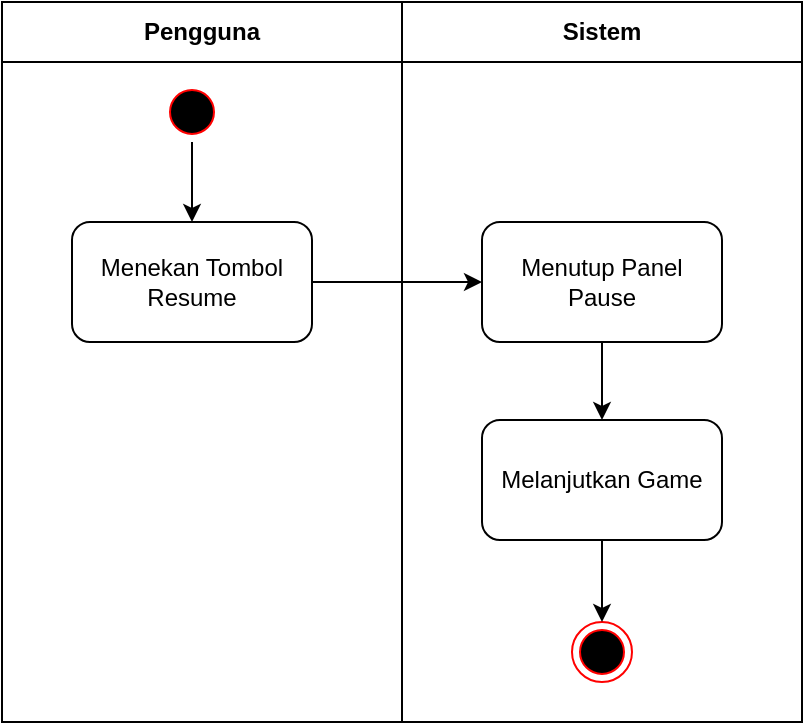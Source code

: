 <mxfile version="24.2.3" type="device">
  <diagram name="Halaman-1" id="ja5di5rxCxdpSS6SmVJ2">
    <mxGraphModel dx="880" dy="434" grid="1" gridSize="10" guides="1" tooltips="1" connect="1" arrows="1" fold="1" page="1" pageScale="1" pageWidth="827" pageHeight="1169" math="0" shadow="0">
      <root>
        <mxCell id="0" />
        <mxCell id="1" parent="0" />
        <mxCell id="eCMntf991WsboTFRtivc-1" value="Pengguna" style="swimlane;whiteSpace=wrap;html=1;startSize=30;" parent="1" vertex="1">
          <mxGeometry x="30" y="20" width="200" height="360" as="geometry" />
        </mxCell>
        <mxCell id="eCMntf991WsboTFRtivc-2" style="edgeStyle=orthogonalEdgeStyle;rounded=0;orthogonalLoop=1;jettySize=auto;html=1;entryX=0.5;entryY=0;entryDx=0;entryDy=0;" parent="eCMntf991WsboTFRtivc-1" source="eCMntf991WsboTFRtivc-3" target="eCMntf991WsboTFRtivc-4" edge="1">
          <mxGeometry relative="1" as="geometry" />
        </mxCell>
        <mxCell id="eCMntf991WsboTFRtivc-3" value="" style="ellipse;html=1;shape=startState;fillColor=#000000;strokeColor=#ff0000;" parent="eCMntf991WsboTFRtivc-1" vertex="1">
          <mxGeometry x="80" y="40" width="30" height="30" as="geometry" />
        </mxCell>
        <mxCell id="eCMntf991WsboTFRtivc-4" value="Menekan Tombol Resume" style="rounded=1;whiteSpace=wrap;html=1;" parent="eCMntf991WsboTFRtivc-1" vertex="1">
          <mxGeometry x="35" y="110" width="120" height="60" as="geometry" />
        </mxCell>
        <mxCell id="eCMntf991WsboTFRtivc-6" value="Sistem" style="swimlane;whiteSpace=wrap;html=1;startSize=30;" parent="1" vertex="1">
          <mxGeometry x="230" y="20" width="200" height="360" as="geometry" />
        </mxCell>
        <mxCell id="nFGHYX5SveEItQ3bPlQ6-2" style="edgeStyle=orthogonalEdgeStyle;rounded=0;orthogonalLoop=1;jettySize=auto;html=1;exitX=0.5;exitY=1;exitDx=0;exitDy=0;entryX=0.5;entryY=0;entryDx=0;entryDy=0;" parent="eCMntf991WsboTFRtivc-6" source="eCMntf991WsboTFRtivc-7" target="nFGHYX5SveEItQ3bPlQ6-1" edge="1">
          <mxGeometry relative="1" as="geometry" />
        </mxCell>
        <mxCell id="eCMntf991WsboTFRtivc-7" value="Menutup Panel Pause" style="whiteSpace=wrap;html=1;rounded=1;" parent="eCMntf991WsboTFRtivc-6" vertex="1">
          <mxGeometry x="40" y="110" width="120" height="60" as="geometry" />
        </mxCell>
        <mxCell id="eCMntf991WsboTFRtivc-10" value="" style="ellipse;html=1;shape=endState;fillColor=#000000;strokeColor=#ff0000;" parent="eCMntf991WsboTFRtivc-6" vertex="1">
          <mxGeometry x="85" y="310" width="30" height="30" as="geometry" />
        </mxCell>
        <mxCell id="vwtOXJs0-TG3p6yfhGSJ-6" style="edgeStyle=orthogonalEdgeStyle;rounded=0;orthogonalLoop=1;jettySize=auto;html=1;entryX=0.5;entryY=0;entryDx=0;entryDy=0;exitX=0.5;exitY=1;exitDx=0;exitDy=0;" parent="eCMntf991WsboTFRtivc-6" source="nFGHYX5SveEItQ3bPlQ6-1" target="eCMntf991WsboTFRtivc-10" edge="1">
          <mxGeometry relative="1" as="geometry">
            <mxPoint x="100" y="360" as="sourcePoint" />
          </mxGeometry>
        </mxCell>
        <mxCell id="nFGHYX5SveEItQ3bPlQ6-1" value="Melanjutkan&amp;nbsp;&lt;span style=&quot;background-color: initial;&quot;&gt;Game&lt;/span&gt;" style="whiteSpace=wrap;html=1;rounded=1;" parent="eCMntf991WsboTFRtivc-6" vertex="1">
          <mxGeometry x="40" y="209" width="120" height="60" as="geometry" />
        </mxCell>
        <mxCell id="eCMntf991WsboTFRtivc-11" value="" style="edgeStyle=orthogonalEdgeStyle;rounded=0;orthogonalLoop=1;jettySize=auto;html=1;exitX=1;exitY=0.5;exitDx=0;exitDy=0;" parent="1" source="eCMntf991WsboTFRtivc-4" target="eCMntf991WsboTFRtivc-7" edge="1">
          <mxGeometry relative="1" as="geometry">
            <mxPoint x="200" y="150.029" as="sourcePoint" />
          </mxGeometry>
        </mxCell>
      </root>
    </mxGraphModel>
  </diagram>
</mxfile>
